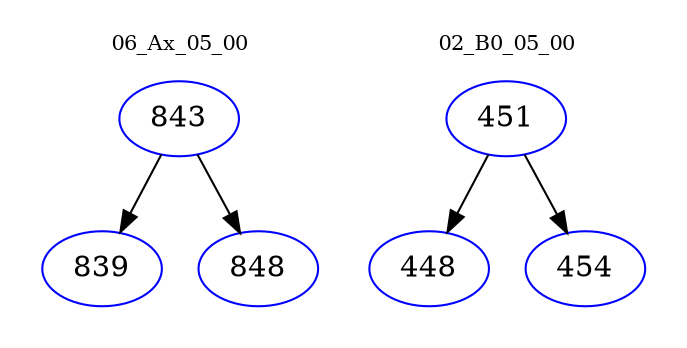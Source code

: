 digraph{
subgraph cluster_0 {
color = white
label = "06_Ax_05_00";
fontsize=10;
T0_843 [label="843", color="blue"]
T0_843 -> T0_839 [color="black"]
T0_839 [label="839", color="blue"]
T0_843 -> T0_848 [color="black"]
T0_848 [label="848", color="blue"]
}
subgraph cluster_1 {
color = white
label = "02_B0_05_00";
fontsize=10;
T1_451 [label="451", color="blue"]
T1_451 -> T1_448 [color="black"]
T1_448 [label="448", color="blue"]
T1_451 -> T1_454 [color="black"]
T1_454 [label="454", color="blue"]
}
}
